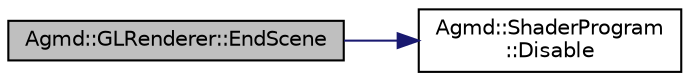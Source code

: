 digraph "Agmd::GLRenderer::EndScene"
{
  edge [fontname="Helvetica",fontsize="10",labelfontname="Helvetica",labelfontsize="10"];
  node [fontname="Helvetica",fontsize="10",shape=record];
  rankdir="LR";
  Node1 [label="Agmd::GLRenderer::EndScene",height=0.2,width=0.4,color="black", fillcolor="grey75", style="filled" fontcolor="black"];
  Node1 -> Node2 [color="midnightblue",fontsize="10",style="solid",fontname="Helvetica"];
  Node2 [label="Agmd::ShaderProgram\l::Disable",height=0.2,width=0.4,color="black", fillcolor="white", style="filled",URL="$class_agmd_1_1_shader_program.html#a087a093fc4f1f012a1b84e89775ff116"];
}
